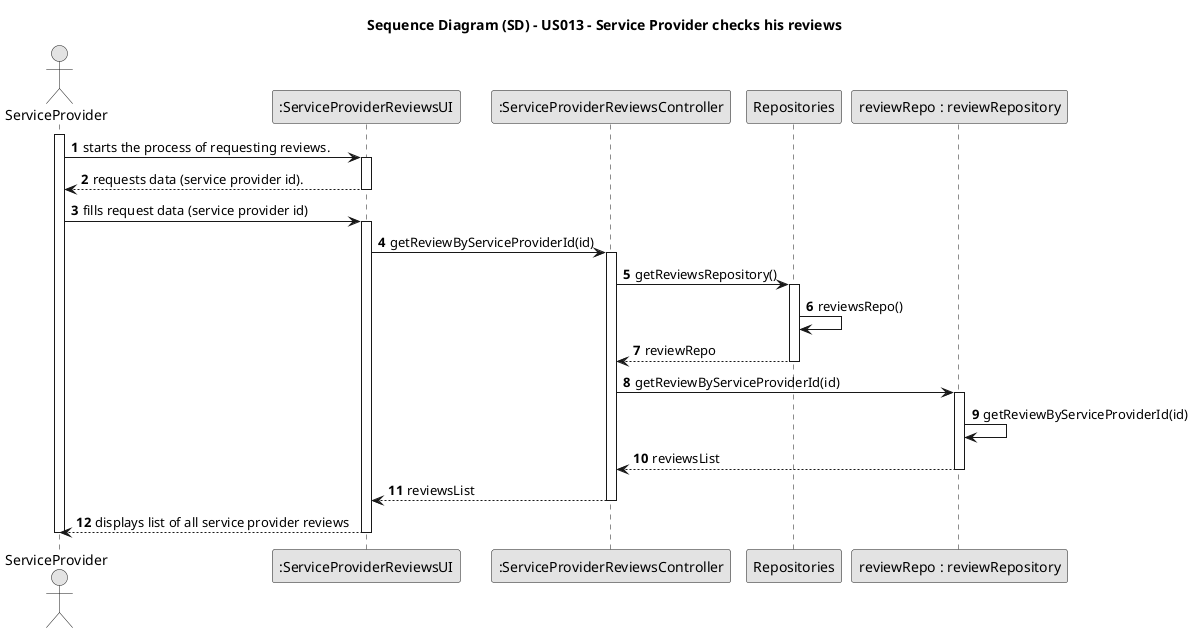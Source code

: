 
@startuml
skinparam monochrome true
skinparam packageStyle rectangle
skinparam shadowing false

title Sequence Diagram (SD) - US013 - Service Provider checks his reviews

autonumber

actor ServiceProvider
participant ":ServiceProviderReviewsUI" as ui
participant ":ServiceProviderReviewsController" as ctrl
participant Repositories
participant "reviewRepo : reviewRepository" as reviewRepo


activate ServiceProvider
    ServiceProvider -> ui : starts the process of requesting reviews.
    activate ui
        ui --> ServiceProvider : requests data (service provider id).
    deactivate ui
    ServiceProvider -> ui : fills request data (service provider id)
    activate ui
        ui -> ctrl : getReviewByServiceProviderId(id)
        activate ctrl
            ctrl -> Repositories : getReviewsRepository()
                activate Repositories
                    Repositories -> Repositories : reviewsRepo()
                    Repositories --> ctrl : reviewRepo
                deactivate Repositories
            ctrl -> reviewRepo : getReviewByServiceProviderId(id)
                activate reviewRepo
                reviewRepo -> reviewRepo : getReviewByServiceProviderId(id)
                reviewRepo --> ctrl : reviewsList
                deactivate reviewRepo
            ctrl --> ui : reviewsList
            deactivate ctrl
        ui --> ServiceProvider : displays list of all service provider reviews
    deactivate ui
deactivate ServiceProvider

@enduml